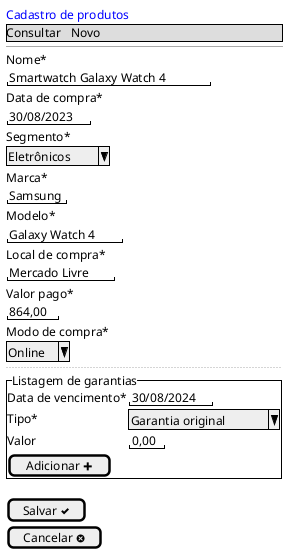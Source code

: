 @startsalt
{
    <color:Blue>Cadastro de produtos
    {* Consultar | Novo }
    --
    Nome* 
    "Smartwatch Galaxy Watch 4"
    Data de compra* 
    "30/08/2023"
    Segmento*
    ^Eletrônicos^
    Marca* 
    "Samsung"
    Modelo* 
    "Galaxy Watch 4"
    Local de compra*
    "Mercado Livre"
    Valor pago*
    "864,00"
    Modo de compra*
    ^Online^
    ..
    {^"Listagem de garantias"
        Data de vencimento* | "30/08/2024"
        Tipo* | ^Garantia original^
        Valor | "0,00"
        [Adicionar <&plus>]
    }
    [Salvar <&check>] 
    [Cancelar <&circle-x>]
}
@endsalt